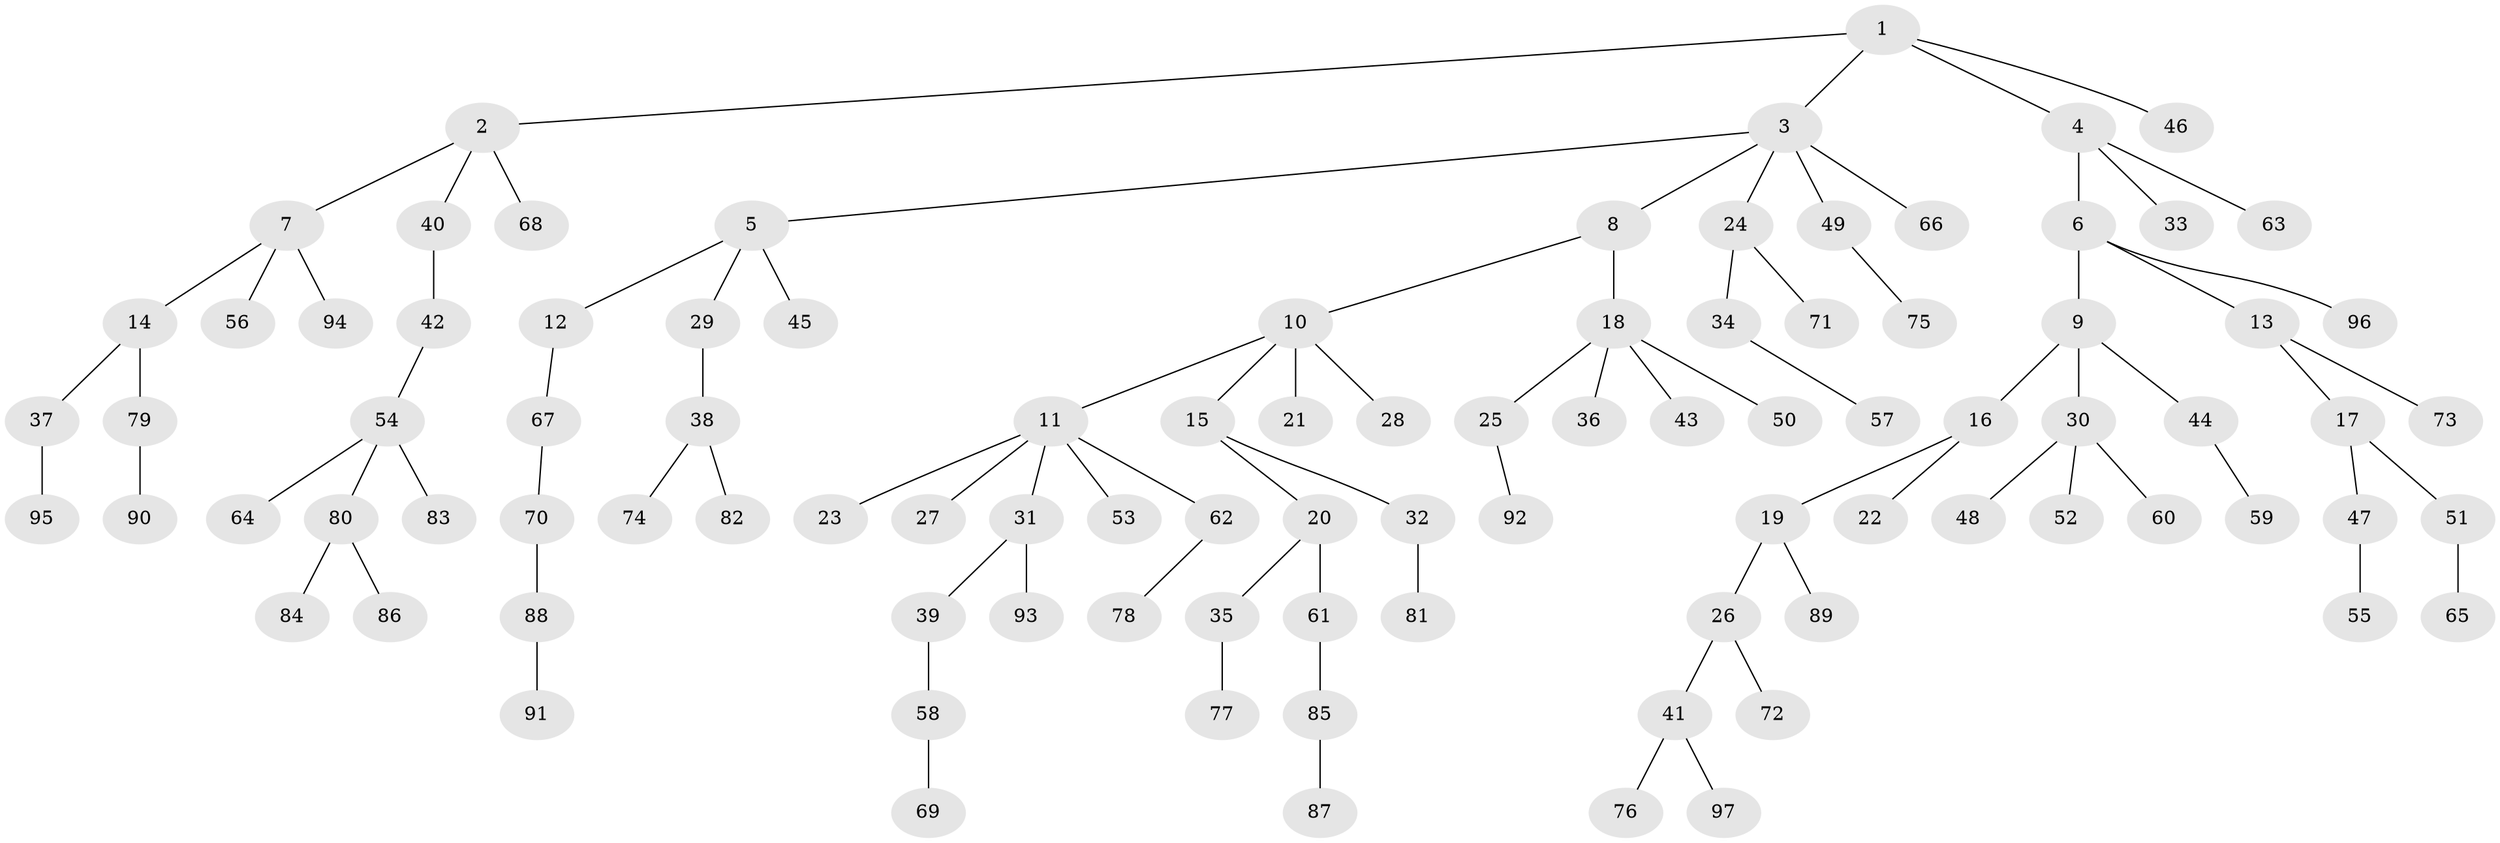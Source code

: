 // coarse degree distribution, {19: 0.034482758620689655, 7: 0.034482758620689655, 2: 0.10344827586206896, 1: 0.8275862068965517}
// Generated by graph-tools (version 1.1) at 2025/19/03/04/25 18:19:10]
// undirected, 97 vertices, 96 edges
graph export_dot {
graph [start="1"]
  node [color=gray90,style=filled];
  1;
  2;
  3;
  4;
  5;
  6;
  7;
  8;
  9;
  10;
  11;
  12;
  13;
  14;
  15;
  16;
  17;
  18;
  19;
  20;
  21;
  22;
  23;
  24;
  25;
  26;
  27;
  28;
  29;
  30;
  31;
  32;
  33;
  34;
  35;
  36;
  37;
  38;
  39;
  40;
  41;
  42;
  43;
  44;
  45;
  46;
  47;
  48;
  49;
  50;
  51;
  52;
  53;
  54;
  55;
  56;
  57;
  58;
  59;
  60;
  61;
  62;
  63;
  64;
  65;
  66;
  67;
  68;
  69;
  70;
  71;
  72;
  73;
  74;
  75;
  76;
  77;
  78;
  79;
  80;
  81;
  82;
  83;
  84;
  85;
  86;
  87;
  88;
  89;
  90;
  91;
  92;
  93;
  94;
  95;
  96;
  97;
  1 -- 2;
  1 -- 3;
  1 -- 4;
  1 -- 46;
  2 -- 7;
  2 -- 40;
  2 -- 68;
  3 -- 5;
  3 -- 8;
  3 -- 24;
  3 -- 49;
  3 -- 66;
  4 -- 6;
  4 -- 33;
  4 -- 63;
  5 -- 12;
  5 -- 29;
  5 -- 45;
  6 -- 9;
  6 -- 13;
  6 -- 96;
  7 -- 14;
  7 -- 56;
  7 -- 94;
  8 -- 10;
  8 -- 18;
  9 -- 16;
  9 -- 30;
  9 -- 44;
  10 -- 11;
  10 -- 15;
  10 -- 21;
  10 -- 28;
  11 -- 23;
  11 -- 27;
  11 -- 31;
  11 -- 53;
  11 -- 62;
  12 -- 67;
  13 -- 17;
  13 -- 73;
  14 -- 37;
  14 -- 79;
  15 -- 20;
  15 -- 32;
  16 -- 19;
  16 -- 22;
  17 -- 47;
  17 -- 51;
  18 -- 25;
  18 -- 36;
  18 -- 43;
  18 -- 50;
  19 -- 26;
  19 -- 89;
  20 -- 35;
  20 -- 61;
  24 -- 34;
  24 -- 71;
  25 -- 92;
  26 -- 41;
  26 -- 72;
  29 -- 38;
  30 -- 48;
  30 -- 52;
  30 -- 60;
  31 -- 39;
  31 -- 93;
  32 -- 81;
  34 -- 57;
  35 -- 77;
  37 -- 95;
  38 -- 74;
  38 -- 82;
  39 -- 58;
  40 -- 42;
  41 -- 76;
  41 -- 97;
  42 -- 54;
  44 -- 59;
  47 -- 55;
  49 -- 75;
  51 -- 65;
  54 -- 64;
  54 -- 80;
  54 -- 83;
  58 -- 69;
  61 -- 85;
  62 -- 78;
  67 -- 70;
  70 -- 88;
  79 -- 90;
  80 -- 84;
  80 -- 86;
  85 -- 87;
  88 -- 91;
}
